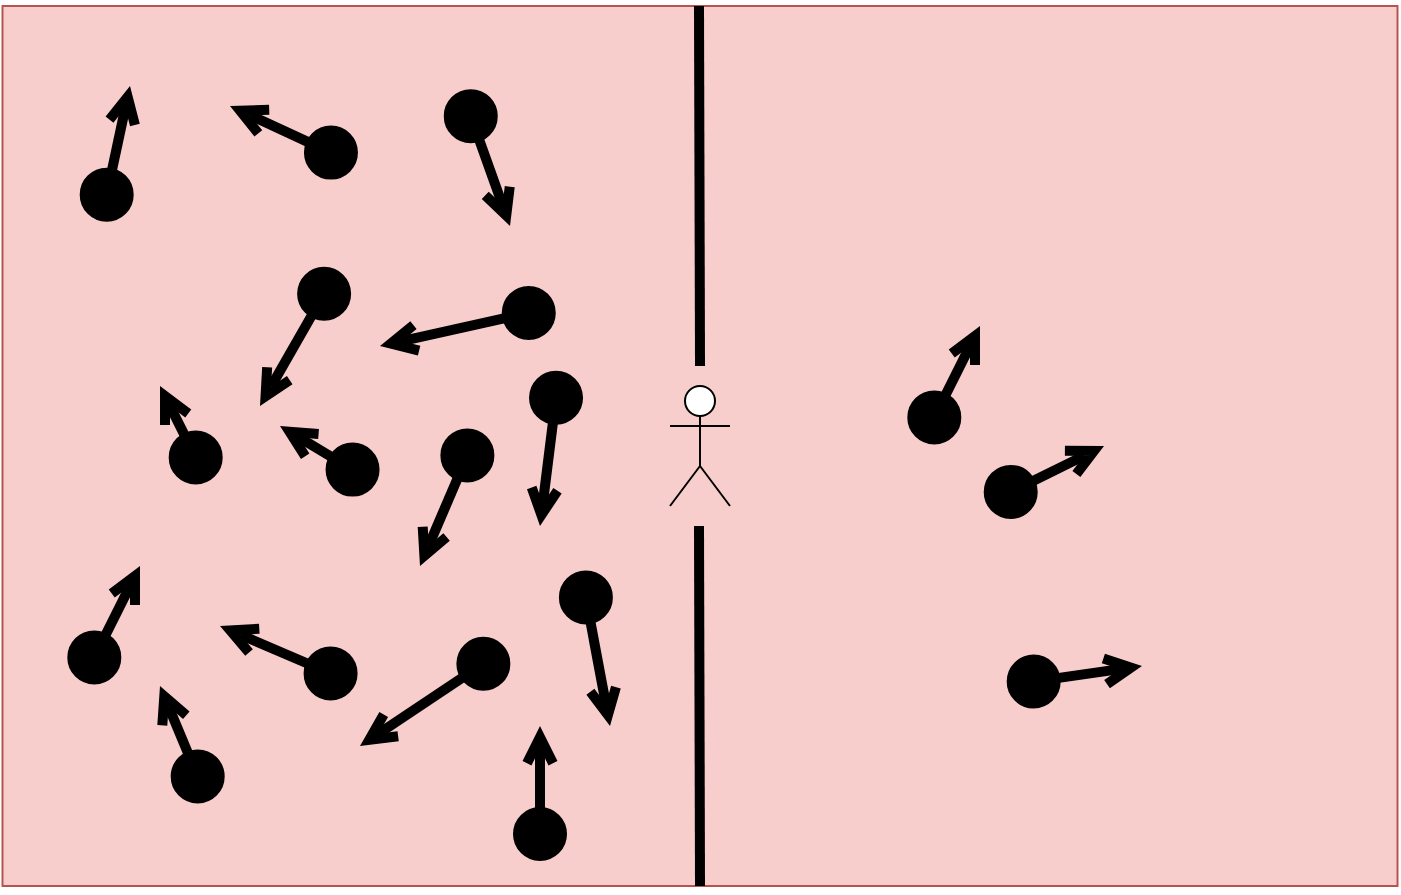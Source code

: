 <mxfile version="14.6.6" type="github">
  <diagram id="19G9kQsgrVF7UHvziEIp" name="第 1 页">
    <mxGraphModel dx="870" dy="595" grid="1" gridSize="10" guides="1" tooltips="1" connect="1" arrows="1" fold="1" page="1" pageScale="1" pageWidth="827" pageHeight="1169" math="0" shadow="0">
      <root>
        <mxCell id="0" />
        <mxCell id="1" parent="0" />
        <mxCell id="Lpqcmv6y5kb9djRYQVrn-2" value="" style="rounded=0;whiteSpace=wrap;html=1;fillColor=#f8cecc;strokeColor=#b85450;" vertex="1" parent="1">
          <mxGeometry x="41.25" y="390" width="697.5" height="440" as="geometry" />
        </mxCell>
        <mxCell id="Lpqcmv6y5kb9djRYQVrn-4" value="" style="endArrow=none;html=1;strokeWidth=5;" edge="1" parent="1">
          <mxGeometry width="50" height="50" relative="1" as="geometry">
            <mxPoint x="390" y="570" as="sourcePoint" />
            <mxPoint x="389.5" y="390" as="targetPoint" />
          </mxGeometry>
        </mxCell>
        <mxCell id="Lpqcmv6y5kb9djRYQVrn-5" value="" style="endArrow=none;html=1;strokeWidth=5;" edge="1" parent="1">
          <mxGeometry width="50" height="50" relative="1" as="geometry">
            <mxPoint x="390" y="830" as="sourcePoint" />
            <mxPoint x="389.5" y="650" as="targetPoint" />
          </mxGeometry>
        </mxCell>
        <mxCell id="Lpqcmv6y5kb9djRYQVrn-6" value="" style="shape=umlActor;verticalLabelPosition=bottom;verticalAlign=top;html=1;outlineConnect=0;" vertex="1" parent="1">
          <mxGeometry x="375" y="580" width="30" height="60" as="geometry" />
        </mxCell>
        <mxCell id="Lpqcmv6y5kb9djRYQVrn-7" value="" style="html=1;verticalAlign=bottom;startArrow=circle;startFill=1;endArrow=open;startSize=6;endSize=8;strokeWidth=5;" edge="1" parent="1">
          <mxGeometry x="-0.385" y="-82" width="80" relative="1" as="geometry">
            <mxPoint x="320" y="540" as="sourcePoint" />
            <mxPoint x="230" y="560" as="targetPoint" />
            <mxPoint as="offset" />
          </mxGeometry>
        </mxCell>
        <mxCell id="Lpqcmv6y5kb9djRYQVrn-13" value="" style="html=1;verticalAlign=bottom;startArrow=circle;startFill=1;endArrow=open;startSize=6;endSize=8;strokeWidth=5;" edge="1" parent="1">
          <mxGeometry x="-0.385" y="-82" width="80" relative="1" as="geometry">
            <mxPoint x="220" y="730" as="sourcePoint" />
            <mxPoint x="150" y="700" as="targetPoint" />
            <mxPoint as="offset" />
          </mxGeometry>
        </mxCell>
        <mxCell id="Lpqcmv6y5kb9djRYQVrn-14" value="" style="html=1;verticalAlign=bottom;startArrow=circle;startFill=1;endArrow=open;startSize=6;endSize=8;strokeWidth=5;" edge="1" parent="1">
          <mxGeometry x="-0.385" y="-82" width="80" relative="1" as="geometry">
            <mxPoint x="80" y="730" as="sourcePoint" />
            <mxPoint x="110" y="670" as="targetPoint" />
            <mxPoint as="offset" />
          </mxGeometry>
        </mxCell>
        <mxCell id="Lpqcmv6y5kb9djRYQVrn-15" value="" style="html=1;verticalAlign=bottom;startArrow=circle;startFill=1;endArrow=open;startSize=6;endSize=8;strokeWidth=5;" edge="1" parent="1">
          <mxGeometry x="-0.385" y="-82" width="80" relative="1" as="geometry">
            <mxPoint x="280" y="600" as="sourcePoint" />
            <mxPoint x="250" y="670" as="targetPoint" />
            <mxPoint as="offset" />
          </mxGeometry>
        </mxCell>
        <mxCell id="Lpqcmv6y5kb9djRYQVrn-16" value="" style="html=1;verticalAlign=bottom;startArrow=circle;startFill=1;endArrow=open;startSize=6;endSize=8;strokeWidth=5;" edge="1" parent="1">
          <mxGeometry x="-0.385" y="-82" width="80" relative="1" as="geometry">
            <mxPoint x="295" y="710" as="sourcePoint" />
            <mxPoint x="220" y="760" as="targetPoint" />
            <mxPoint as="offset" />
          </mxGeometry>
        </mxCell>
        <mxCell id="Lpqcmv6y5kb9djRYQVrn-17" value="" style="html=1;verticalAlign=bottom;startArrow=circle;startFill=1;endArrow=open;startSize=6;endSize=8;strokeWidth=5;" edge="1" parent="1">
          <mxGeometry x="-0.385" y="-82" width="80" relative="1" as="geometry">
            <mxPoint x="310" y="820" as="sourcePoint" />
            <mxPoint x="310" y="750" as="targetPoint" />
            <mxPoint as="offset" />
          </mxGeometry>
        </mxCell>
        <mxCell id="Lpqcmv6y5kb9djRYQVrn-18" value="" style="html=1;verticalAlign=bottom;startArrow=circle;startFill=1;endArrow=open;startSize=6;endSize=8;strokeWidth=5;" edge="1" parent="1">
          <mxGeometry x="-0.385" y="-82" width="80" relative="1" as="geometry">
            <mxPoint x="145" y="790" as="sourcePoint" />
            <mxPoint x="120" y="730" as="targetPoint" />
            <mxPoint as="offset" />
          </mxGeometry>
        </mxCell>
        <mxCell id="Lpqcmv6y5kb9djRYQVrn-19" value="" style="html=1;verticalAlign=bottom;startArrow=circle;startFill=1;endArrow=open;startSize=6;endSize=8;strokeWidth=5;" edge="1" parent="1">
          <mxGeometry x="-0.385" y="-82" width="80" relative="1" as="geometry">
            <mxPoint x="330" y="670" as="sourcePoint" />
            <mxPoint x="345" y="750" as="targetPoint" />
            <mxPoint as="offset" />
          </mxGeometry>
        </mxCell>
        <mxCell id="Lpqcmv6y5kb9djRYQVrn-20" value="" style="html=1;verticalAlign=bottom;startArrow=circle;startFill=1;endArrow=open;startSize=6;endSize=8;strokeWidth=5;" edge="1" parent="1">
          <mxGeometry x="-0.385" y="-82" width="80" relative="1" as="geometry">
            <mxPoint x="220" y="470" as="sourcePoint" />
            <mxPoint x="155" y="440" as="targetPoint" />
            <mxPoint as="offset" />
          </mxGeometry>
        </mxCell>
        <mxCell id="Lpqcmv6y5kb9djRYQVrn-22" value="" style="html=1;verticalAlign=bottom;startArrow=circle;startFill=1;endArrow=open;startSize=6;endSize=8;strokeWidth=5;" edge="1" parent="1">
          <mxGeometry x="-0.385" y="-82" width="80" relative="1" as="geometry">
            <mxPoint x="90" y="500" as="sourcePoint" />
            <mxPoint x="105" y="430" as="targetPoint" />
            <mxPoint as="offset" />
          </mxGeometry>
        </mxCell>
        <mxCell id="Lpqcmv6y5kb9djRYQVrn-23" value="" style="html=1;verticalAlign=bottom;startArrow=circle;startFill=1;endArrow=open;startSize=6;endSize=8;strokeWidth=5;" edge="1" parent="1">
          <mxGeometry x="-0.385" y="-82" width="80" relative="1" as="geometry">
            <mxPoint x="270" y="430" as="sourcePoint" />
            <mxPoint x="295" y="500" as="targetPoint" />
            <mxPoint as="offset" />
          </mxGeometry>
        </mxCell>
        <mxCell id="Lpqcmv6y5kb9djRYQVrn-24" value="" style="html=1;verticalAlign=bottom;startArrow=circle;startFill=1;endArrow=open;startSize=6;endSize=8;strokeWidth=5;" edge="1" parent="1">
          <mxGeometry x="-0.385" y="-82" width="80" relative="1" as="geometry">
            <mxPoint x="210" y="520" as="sourcePoint" />
            <mxPoint x="170" y="590" as="targetPoint" />
            <mxPoint as="offset" />
          </mxGeometry>
        </mxCell>
        <mxCell id="Lpqcmv6y5kb9djRYQVrn-25" value="" style="html=1;verticalAlign=bottom;startArrow=circle;startFill=1;endArrow=open;startSize=6;endSize=8;strokeWidth=5;" edge="1" parent="1">
          <mxGeometry x="-0.385" y="-82" width="80" relative="1" as="geometry">
            <mxPoint x="230" y="630" as="sourcePoint" />
            <mxPoint x="180" y="600" as="targetPoint" />
            <mxPoint as="offset" />
          </mxGeometry>
        </mxCell>
        <mxCell id="Lpqcmv6y5kb9djRYQVrn-26" value="" style="html=1;verticalAlign=bottom;startArrow=circle;startFill=1;endArrow=open;startSize=6;endSize=8;strokeWidth=5;" edge="1" parent="1">
          <mxGeometry x="-0.385" y="-82" width="80" relative="1" as="geometry">
            <mxPoint x="145" y="630" as="sourcePoint" />
            <mxPoint x="120" y="580" as="targetPoint" />
            <mxPoint as="offset" />
          </mxGeometry>
        </mxCell>
        <mxCell id="Lpqcmv6y5kb9djRYQVrn-27" value="" style="html=1;verticalAlign=bottom;startArrow=circle;startFill=1;endArrow=open;startSize=6;endSize=8;strokeWidth=5;" edge="1" parent="1">
          <mxGeometry x="-0.385" y="-82" width="80" relative="1" as="geometry">
            <mxPoint x="320" y="570" as="sourcePoint" />
            <mxPoint x="310" y="650" as="targetPoint" />
            <mxPoint as="offset" />
          </mxGeometry>
        </mxCell>
        <mxCell id="Lpqcmv6y5kb9djRYQVrn-28" value="" style="html=1;verticalAlign=bottom;startArrow=circle;startFill=1;endArrow=open;startSize=6;endSize=8;strokeWidth=5;" edge="1" parent="1">
          <mxGeometry x="-0.385" y="-82" width="80" relative="1" as="geometry">
            <mxPoint x="500" y="610" as="sourcePoint" />
            <mxPoint x="530" y="550" as="targetPoint" />
            <mxPoint as="offset" />
          </mxGeometry>
        </mxCell>
        <mxCell id="Lpqcmv6y5kb9djRYQVrn-29" value="" style="html=1;verticalAlign=bottom;startArrow=circle;startFill=1;endArrow=open;startSize=6;endSize=8;strokeWidth=5;" edge="1" parent="1">
          <mxGeometry x="-0.385" y="-82" width="80" relative="1" as="geometry">
            <mxPoint x="531" y="640" as="sourcePoint" />
            <mxPoint x="592" y="610" as="targetPoint" />
            <mxPoint as="offset" />
          </mxGeometry>
        </mxCell>
        <mxCell id="Lpqcmv6y5kb9djRYQVrn-30" value="" style="html=1;verticalAlign=bottom;startArrow=circle;startFill=1;endArrow=open;startSize=6;endSize=8;strokeWidth=5;" edge="1" parent="1">
          <mxGeometry x="-0.385" y="-82" width="80" relative="1" as="geometry">
            <mxPoint x="541" y="730" as="sourcePoint" />
            <mxPoint x="611" y="720" as="targetPoint" />
            <mxPoint as="offset" />
          </mxGeometry>
        </mxCell>
      </root>
    </mxGraphModel>
  </diagram>
</mxfile>
